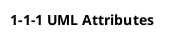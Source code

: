 @startuml
' Settings
' ============================

' use +,#,- instead of icons
'skinparam classAttributeIconSize 0

' horizontal distance in px
'skinparam nodesep 60 

' vertical distance in px
'skinparam ranksep 50

' use only straight lines (ortho/polyline)
skinparam linetype ortho

' title
title 1-1-1 UML Attributes



' Abstract Classes
' ============================




' Concrete Classes
' ============================





' Relations
' ================================



@enduml
